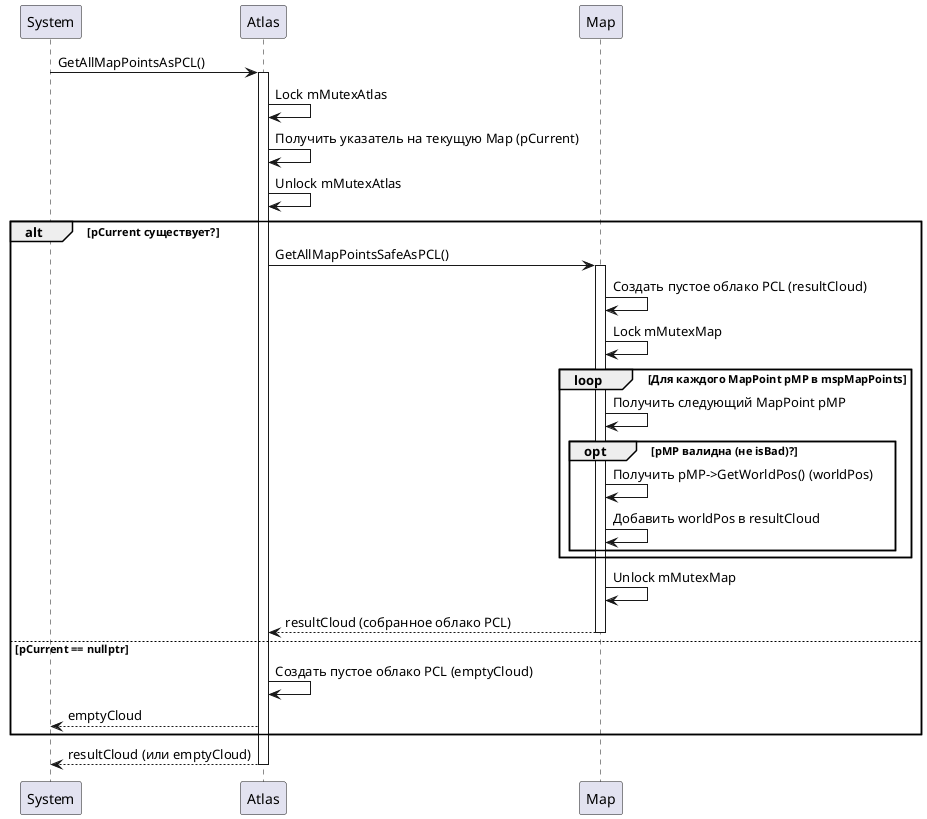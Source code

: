 @startuml
participant System
participant Atlas
participant Map

System -> Atlas : GetAllMapPointsAsPCL()
activate Atlas

Atlas -> Atlas : Lock mMutexAtlas

Atlas -> Atlas : Получить указатель на текущую Map (pCurrent)

Atlas -> Atlas : Unlock mMutexAtlas

alt pCurrent существует?
    Atlas -> Map : GetAllMapPointsSafeAsPCL()
    activate Map

    Map -> Map : Создать пустое облако PCL (resultCloud)

    Map -> Map : Lock mMutexMap

    loop Для каждого MapPoint pMP в mspMapPoints
        Map -> Map : Получить следующий MapPoint pMP
        opt pMP валидна (не isBad)?
            Map -> Map : Получить pMP->GetWorldPos() (worldPos)
            Map -> Map : Добавить worldPos в resultCloud
        end
    end

    Map -> Map : Unlock mMutexMap

    Map --> Atlas : resultCloud (собранное облако PCL)
    deactivate Map

else pCurrent == nullptr
    Atlas -> Atlas : Создать пустое облако PCL (emptyCloud)
    Atlas --> System : emptyCloud
end

Atlas --> System : resultCloud (или emptyCloud)
deactivate Atlas

@enduml